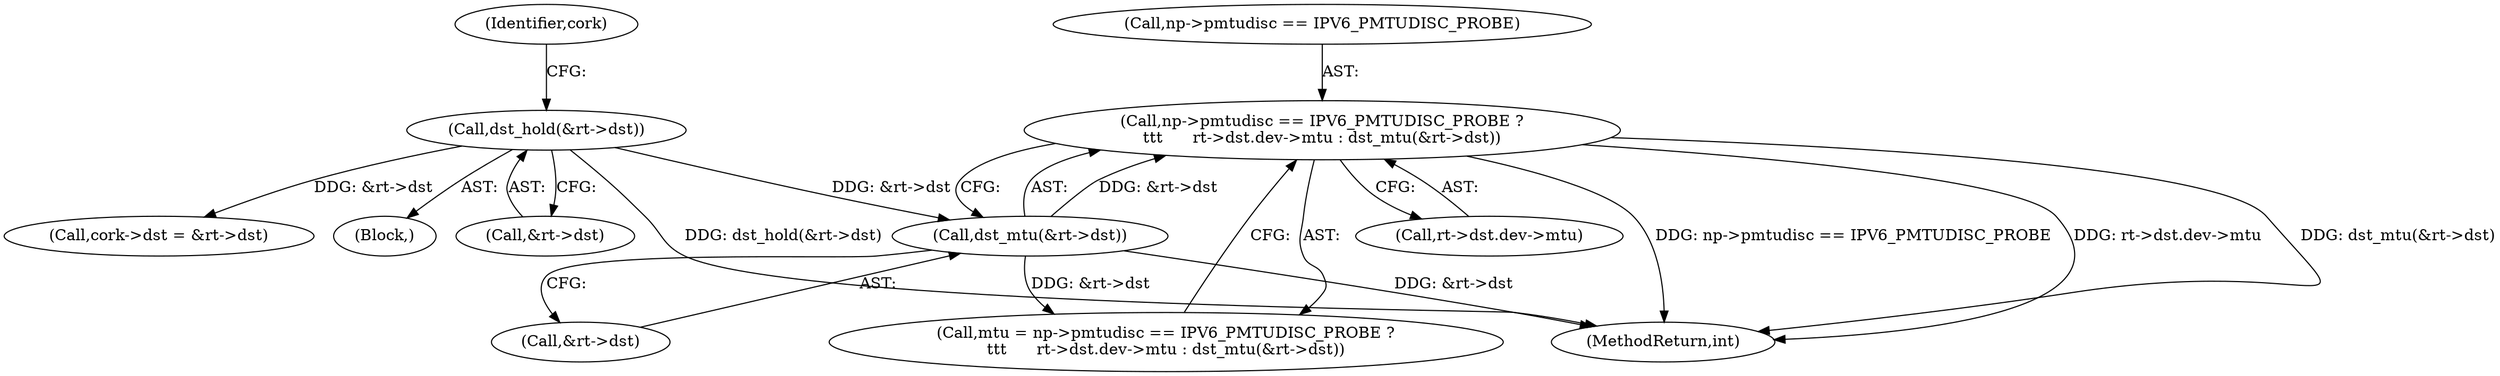 digraph "0_linux_2811ebac2521ceac84f2bdae402455baa6a7fb47@pointer" {
"1000426" [label="(Call,np->pmtudisc == IPV6_PMTUDISC_PROBE ?\n\t\t\t      rt->dst.dev->mtu : dst_mtu(&rt->dst))"];
"1000439" [label="(Call,dst_mtu(&rt->dst))"];
"1000377" [label="(Call,dst_hold(&rt->dst))"];
"1000432" [label="(Call,rt->dst.dev->mtu)"];
"1000378" [label="(Call,&rt->dst)"];
"1000424" [label="(Call,mtu = np->pmtudisc == IPV6_PMTUDISC_PROBE ?\n\t\t\t      rt->dst.dev->mtu : dst_mtu(&rt->dst))"];
"1001333" [label="(MethodReturn,int)"];
"1000426" [label="(Call,np->pmtudisc == IPV6_PMTUDISC_PROBE ?\n\t\t\t      rt->dst.dev->mtu : dst_mtu(&rt->dst))"];
"1000384" [label="(Identifier,cork)"];
"1000382" [label="(Call,cork->dst = &rt->dst)"];
"1000377" [label="(Call,dst_hold(&rt->dst))"];
"1000181" [label="(Block,)"];
"1000427" [label="(Call,np->pmtudisc == IPV6_PMTUDISC_PROBE)"];
"1000439" [label="(Call,dst_mtu(&rt->dst))"];
"1000440" [label="(Call,&rt->dst)"];
"1000426" -> "1000424"  [label="AST: "];
"1000426" -> "1000432"  [label="CFG: "];
"1000426" -> "1000439"  [label="CFG: "];
"1000427" -> "1000426"  [label="AST: "];
"1000432" -> "1000426"  [label="AST: "];
"1000439" -> "1000426"  [label="AST: "];
"1000424" -> "1000426"  [label="CFG: "];
"1000426" -> "1001333"  [label="DDG: np->pmtudisc == IPV6_PMTUDISC_PROBE"];
"1000426" -> "1001333"  [label="DDG: rt->dst.dev->mtu"];
"1000426" -> "1001333"  [label="DDG: dst_mtu(&rt->dst)"];
"1000439" -> "1000426"  [label="DDG: &rt->dst"];
"1000439" -> "1000440"  [label="CFG: "];
"1000440" -> "1000439"  [label="AST: "];
"1000439" -> "1001333"  [label="DDG: &rt->dst"];
"1000439" -> "1000424"  [label="DDG: &rt->dst"];
"1000377" -> "1000439"  [label="DDG: &rt->dst"];
"1000377" -> "1000181"  [label="AST: "];
"1000377" -> "1000378"  [label="CFG: "];
"1000378" -> "1000377"  [label="AST: "];
"1000384" -> "1000377"  [label="CFG: "];
"1000377" -> "1001333"  [label="DDG: dst_hold(&rt->dst)"];
"1000377" -> "1000382"  [label="DDG: &rt->dst"];
}
